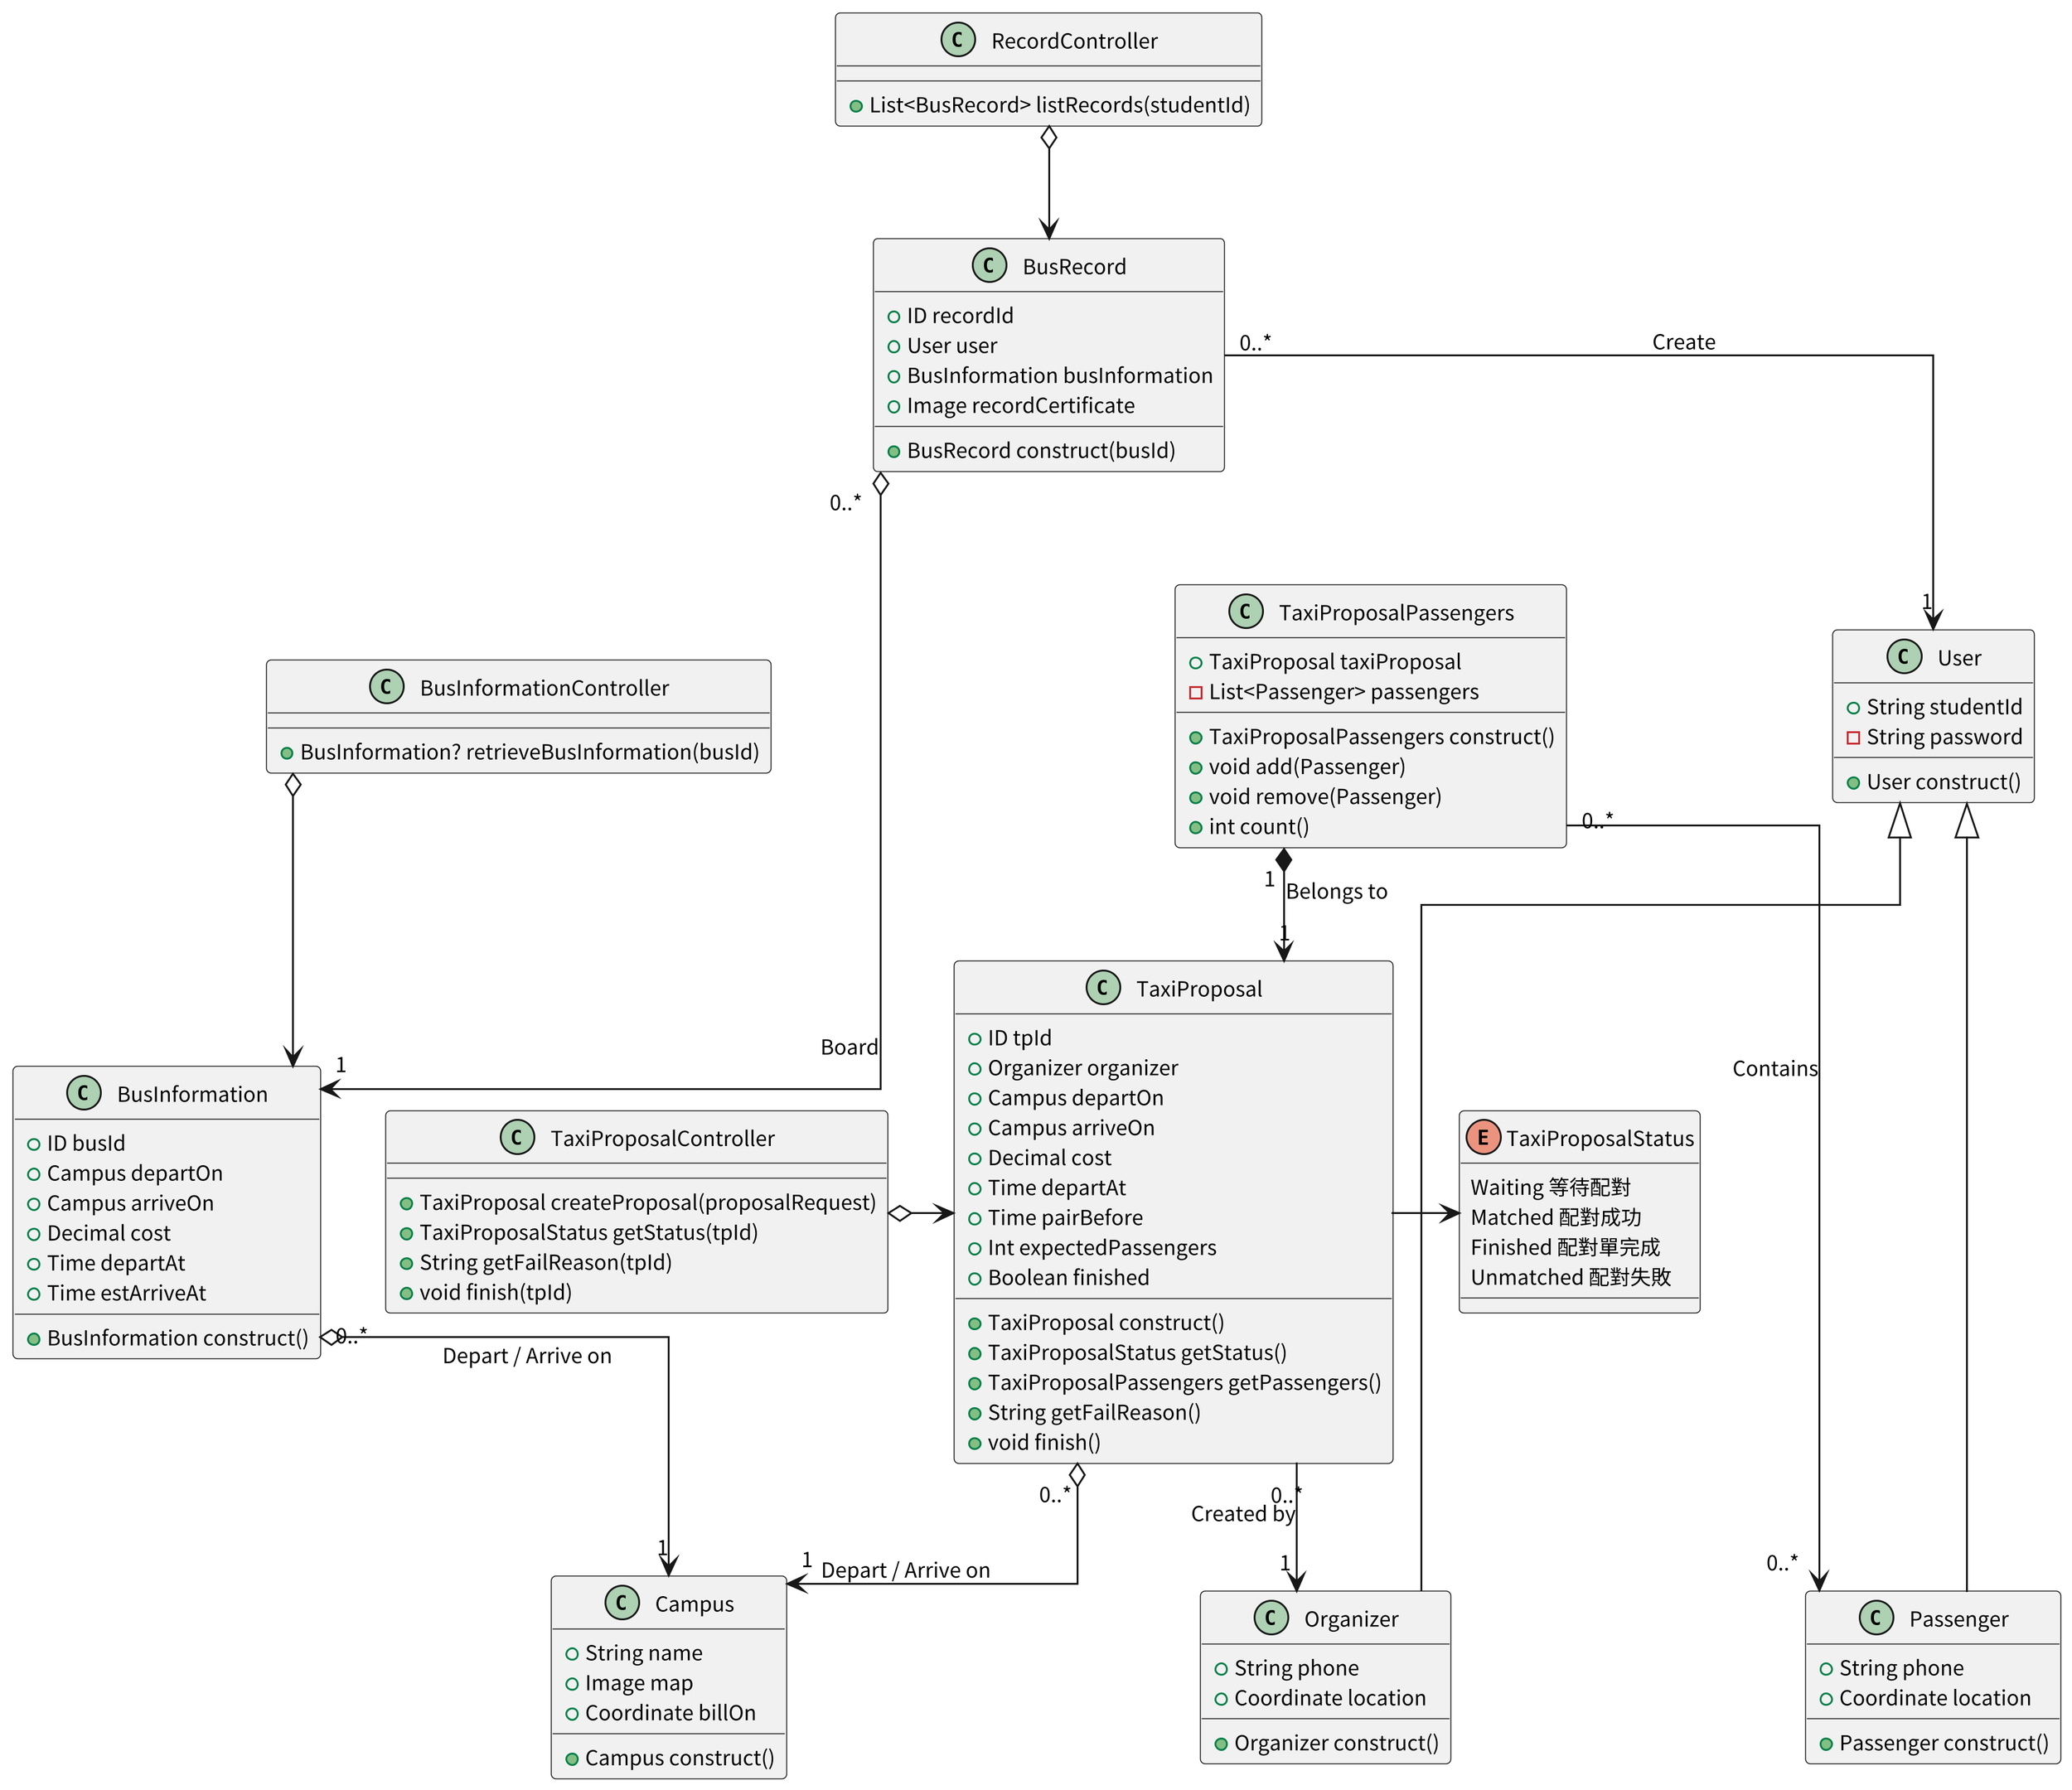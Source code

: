 @startuml ClassDiagram

skinparam linetype ortho
skinparam dpi 300
skinparam defaultFontSize 11
skinparam defaultFontName "Noto Sans CJK TC"

class User {
    +String studentId
    -String password
    +User construct()
}

class Passenger {
    +String phone
    +Coordinate location
    +Passenger construct()
}
User <|--- Passenger

class Organizer {
    +String phone
    +Coordinate location
    +Organizer construct()
}
User <|--- Organizer

class RecordController {
    +List<BusRecord> listRecords(studentId)
}
RecordController o--> BusRecord

class BusRecord {
    +ID recordId
    +User user
    +BusInformation busInformation
    +Image recordCertificate
    +BusRecord construct(busId)
}
BusRecord "0..*" --> "1" User: Create
BusRecord "0..*" o-> "1" BusInformation: Board

class BusInformationController {
    +BusInformation? retrieveBusInformation(busId)
}
BusInformationController o--> BusInformation

class BusInformation {
    +ID busId
    +Campus departOn
    +Campus arriveOn
    +Decimal cost
    +Time departAt
    +Time estArriveAt
    +BusInformation construct()
}
BusInformation "0..*" o--> "1" Campus: Depart / Arrive on

class Campus {
    +String name
    +Image map
    +Coordinate billOn
    +Campus construct()
}

class TaxiProposalPassengers {
    +TaxiProposal taxiProposal
    -List<Passenger> passengers
    +TaxiProposalPassengers construct()
    +void add(Passenger)
    +void remove(Passenger)
    +int count()
}
TaxiProposalPassengers "0..*" -> "0..*" Passenger: Contains
TaxiProposalPassengers "1" *--> "1" TaxiProposal: Belongs to

class TaxiProposalController {
    +TaxiProposal createProposal(proposalRequest)
    +TaxiProposalStatus getStatus(tpId)
    +String getFailReason(tpId)
    +void finish(tpId)
}
TaxiProposalController o-> TaxiProposal

class TaxiProposal {
    +ID tpId
    +Organizer organizer
    +Campus departOn
    +Campus arriveOn
    +Decimal cost
    +Time departAt
    +Time pairBefore
    +Int expectedPassengers
    +Boolean finished

    +TaxiProposal construct()
    +TaxiProposalStatus getStatus()
    +TaxiProposalPassengers getPassengers()
    +String getFailReason()
    +void finish()
}
TaxiProposal "0..*" o--> "1" Campus: Depart / Arrive on
TaxiProposal "0..*" --> "1" Organizer: Created by
TaxiProposal -> TaxiProposalStatus

enum TaxiProposalStatus {
    Waiting 等待配對
    Matched 配對成功
    Finished 配對單完成
    Unmatched 配對失敗
}

@enduml

